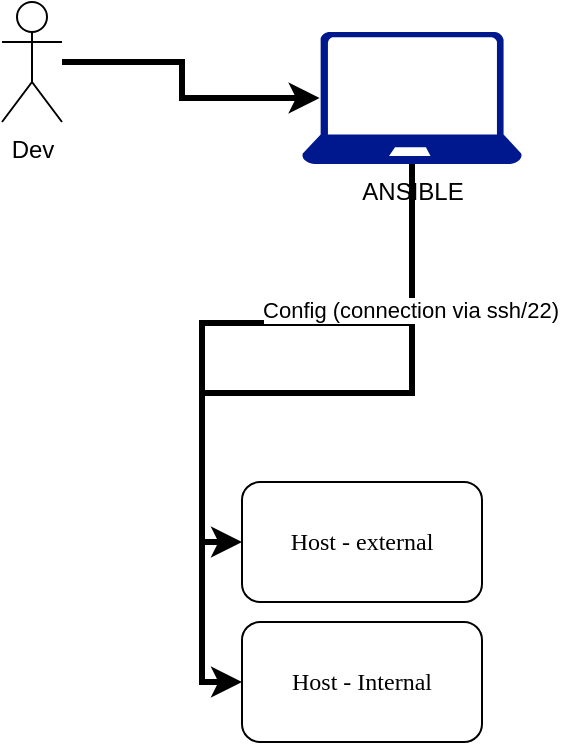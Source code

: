 <mxfile version="26.0.11">
  <diagram name="Page-1" id="8ce9d11a-91a2-4d17-14d8-a56ed91bf033">
    <mxGraphModel dx="1434" dy="746" grid="1" gridSize="10" guides="1" tooltips="1" connect="1" arrows="1" fold="1" page="1" pageScale="1" pageWidth="1100" pageHeight="850" background="none" math="0" shadow="0">
      <root>
        <mxCell id="0" />
        <mxCell id="1" parent="0" />
        <mxCell id="pGuF5hiKfASu8fbuPq4C-1" value="Host - external" style="rounded=1;whiteSpace=wrap;html=1;shadow=0;strokeColor=default;strokeWidth=1;align=center;verticalAlign=middle;fontFamily=Verdana;fontSize=12;fontColor=default;labelBackgroundColor=none;fillColor=default;" vertex="1" parent="1">
          <mxGeometry x="220" y="310" width="120" height="60" as="geometry" />
        </mxCell>
        <mxCell id="pGuF5hiKfASu8fbuPq4C-2" value="Dev" style="shape=umlActor;verticalLabelPosition=bottom;verticalAlign=top;html=1;outlineConnect=0;" vertex="1" parent="1">
          <mxGeometry x="100" y="70" width="30" height="60" as="geometry" />
        </mxCell>
        <mxCell id="pGuF5hiKfASu8fbuPq4C-10" style="edgeStyle=orthogonalEdgeStyle;rounded=0;orthogonalLoop=1;jettySize=auto;html=1;entryX=0;entryY=0.5;entryDx=0;entryDy=0;strokeWidth=3;" edge="1" parent="1" source="pGuF5hiKfASu8fbuPq4C-3" target="pGuF5hiKfASu8fbuPq4C-7">
          <mxGeometry relative="1" as="geometry" />
        </mxCell>
        <mxCell id="pGuF5hiKfASu8fbuPq4C-11" style="edgeStyle=orthogonalEdgeStyle;rounded=0;orthogonalLoop=1;jettySize=auto;html=1;entryX=0;entryY=0.5;entryDx=0;entryDy=0;strokeWidth=3;" edge="1" parent="1" source="pGuF5hiKfASu8fbuPq4C-3" target="pGuF5hiKfASu8fbuPq4C-1">
          <mxGeometry relative="1" as="geometry" />
        </mxCell>
        <mxCell id="pGuF5hiKfASu8fbuPq4C-12" value="Config (connection via ssh/22)" style="edgeLabel;html=1;align=center;verticalAlign=middle;resizable=0;points=[];" vertex="1" connectable="0" parent="pGuF5hiKfASu8fbuPq4C-11">
          <mxGeometry x="-0.537" y="-1" relative="1" as="geometry">
            <mxPoint as="offset" />
          </mxGeometry>
        </mxCell>
        <mxCell id="pGuF5hiKfASu8fbuPq4C-3" value="ANSIBLE" style="sketch=0;aspect=fixed;pointerEvents=1;shadow=0;dashed=0;html=1;strokeColor=none;labelPosition=center;verticalLabelPosition=bottom;verticalAlign=top;align=center;fillColor=#00188D;shape=mxgraph.azure.laptop" vertex="1" parent="1">
          <mxGeometry x="250" y="85" width="110" height="66" as="geometry" />
        </mxCell>
        <mxCell id="pGuF5hiKfASu8fbuPq4C-4" style="edgeStyle=orthogonalEdgeStyle;rounded=0;orthogonalLoop=1;jettySize=auto;html=1;entryX=0.08;entryY=0.5;entryDx=0;entryDy=0;entryPerimeter=0;strokeWidth=3;" edge="1" parent="1" source="pGuF5hiKfASu8fbuPq4C-2" target="pGuF5hiKfASu8fbuPq4C-3">
          <mxGeometry relative="1" as="geometry" />
        </mxCell>
        <mxCell id="pGuF5hiKfASu8fbuPq4C-7" value="Host - Internal" style="rounded=1;whiteSpace=wrap;html=1;shadow=0;strokeColor=default;strokeWidth=1;align=center;verticalAlign=middle;fontFamily=Verdana;fontSize=12;fontColor=default;labelBackgroundColor=none;fillColor=default;" vertex="1" parent="1">
          <mxGeometry x="220" y="380" width="120" height="60" as="geometry" />
        </mxCell>
      </root>
    </mxGraphModel>
  </diagram>
</mxfile>
